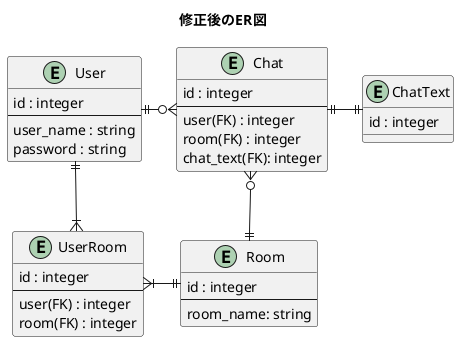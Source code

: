 ' ログイン機能のER図
@startuml modified_er_diagram
    title 修正後のER図
    ' Userテーブル　ユーザに関する情報を保存
    entity User {
        id : integer
        --
        user_name : string
        password : string
    }
    ' Chatテーブル　チャット内容をユーザとルームと紐付け。
    entity Chat {
        id : integer
        --
        user(FK) : integer
        room(FK) : integer
        chat_text(FK): integer
    }
    ' Roomテーブル　チャットの可視性を指定する
    entity Room {
        id : integer
        --
        room_name: string
    }
    ' UserRoomテーブル　UserとRoomの多対多を解決する中間テーブル
    entity UserRoom {
        id : integer
        --
        user(FK) : integer
        room(FK) : integer
    }
    ' action textとの紐付けを担当する。
    entity ChatText {
        id : integer
    }
    ' エンティティのリレーションを定義する
    User ||-o{ Chat
    Chat }o--|| Room
    UserRoom }|-|| Room
    User ||--|{ UserRoom
    Chat ||-|| ChatText
@enduml